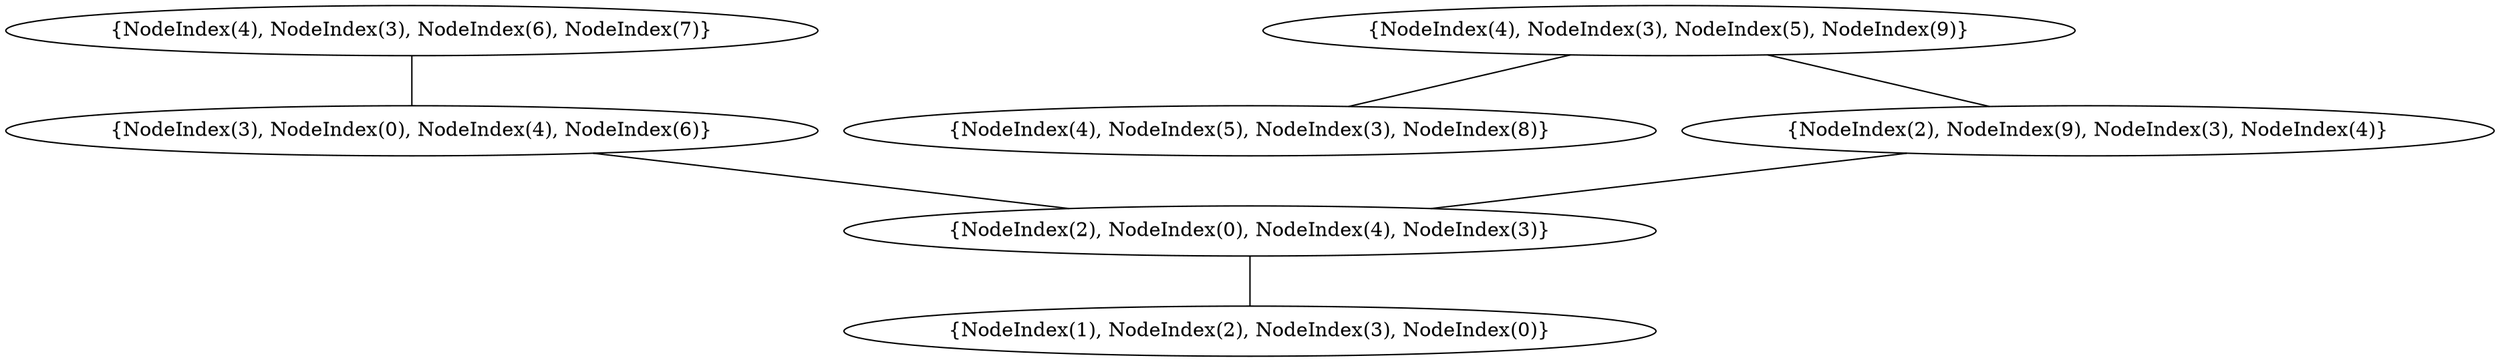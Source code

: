 graph {
    0 [ label = "{NodeIndex(1), NodeIndex(2), NodeIndex(3), NodeIndex(0)}" ]
    1 [ label = "{NodeIndex(2), NodeIndex(0), NodeIndex(4), NodeIndex(3)}" ]
    2 [ label = "{NodeIndex(4), NodeIndex(5), NodeIndex(3), NodeIndex(8)}" ]
    3 [ label = "{NodeIndex(3), NodeIndex(0), NodeIndex(4), NodeIndex(6)}" ]
    4 [ label = "{NodeIndex(4), NodeIndex(3), NodeIndex(6), NodeIndex(7)}" ]
    5 [ label = "{NodeIndex(2), NodeIndex(9), NodeIndex(3), NodeIndex(4)}" ]
    6 [ label = "{NodeIndex(4), NodeIndex(3), NodeIndex(5), NodeIndex(9)}" ]
    1 -- 0 [ ]
    3 -- 1 [ ]
    4 -- 3 [ ]
    6 -- 5 [ ]
    5 -- 1 [ ]
    6 -- 2 [ ]
}
